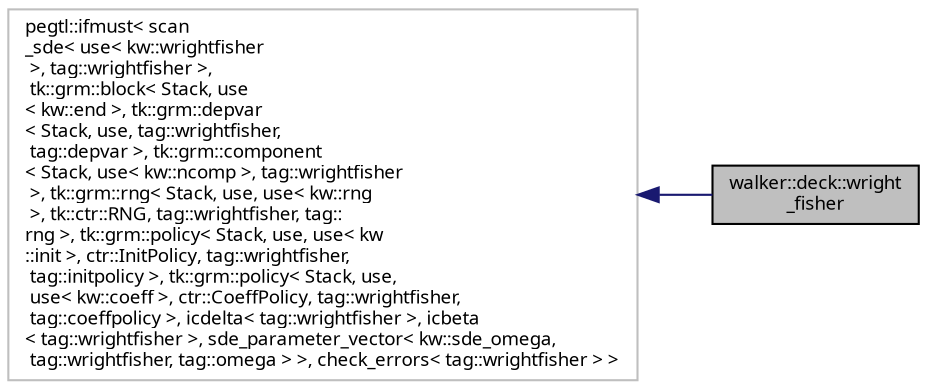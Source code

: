 digraph "walker::deck::wright_fisher"
{
 // INTERACTIVE_SVG=YES
  bgcolor="transparent";
  edge [fontname="sans-serif",fontsize="9",labelfontname="sans-serif",labelfontsize="9"];
  node [fontname="sans-serif",fontsize="9",shape=record];
  rankdir="LR";
  Node1 [label="walker::deck::wright\l_fisher",height=0.2,width=0.4,color="black", fillcolor="grey75", style="filled", fontcolor="black"];
  Node2 -> Node1 [dir="back",color="midnightblue",fontsize="9",style="solid",fontname="sans-serif"];
  Node2 [label="pegtl::ifmust\< scan\l_sde\< use\< kw::wrightfisher\l \>, tag::wrightfisher \>,\l tk::grm::block\< Stack, use\l\< kw::end \>, tk::grm::depvar\l\< Stack, use, tag::wrightfisher,\l tag::depvar \>, tk::grm::component\l\< Stack, use\< kw::ncomp \>, tag::wrightfisher\l \>, tk::grm::rng\< Stack, use, use\< kw::rng\l \>, tk::ctr::RNG, tag::wrightfisher, tag::\lrng \>, tk::grm::policy\< Stack, use, use\< kw\l::init \>, ctr::InitPolicy, tag::wrightfisher,\l tag::initpolicy \>, tk::grm::policy\< Stack, use,\l use\< kw::coeff \>, ctr::CoeffPolicy, tag::wrightfisher,\l tag::coeffpolicy \>, icdelta\< tag::wrightfisher \>, icbeta\l\< tag::wrightfisher \>, sde_parameter_vector\< kw::sde_omega,\l tag::wrightfisher, tag::omega \> \>, check_errors\< tag::wrightfisher \> \>",height=0.2,width=0.4,color="grey75"];
}
